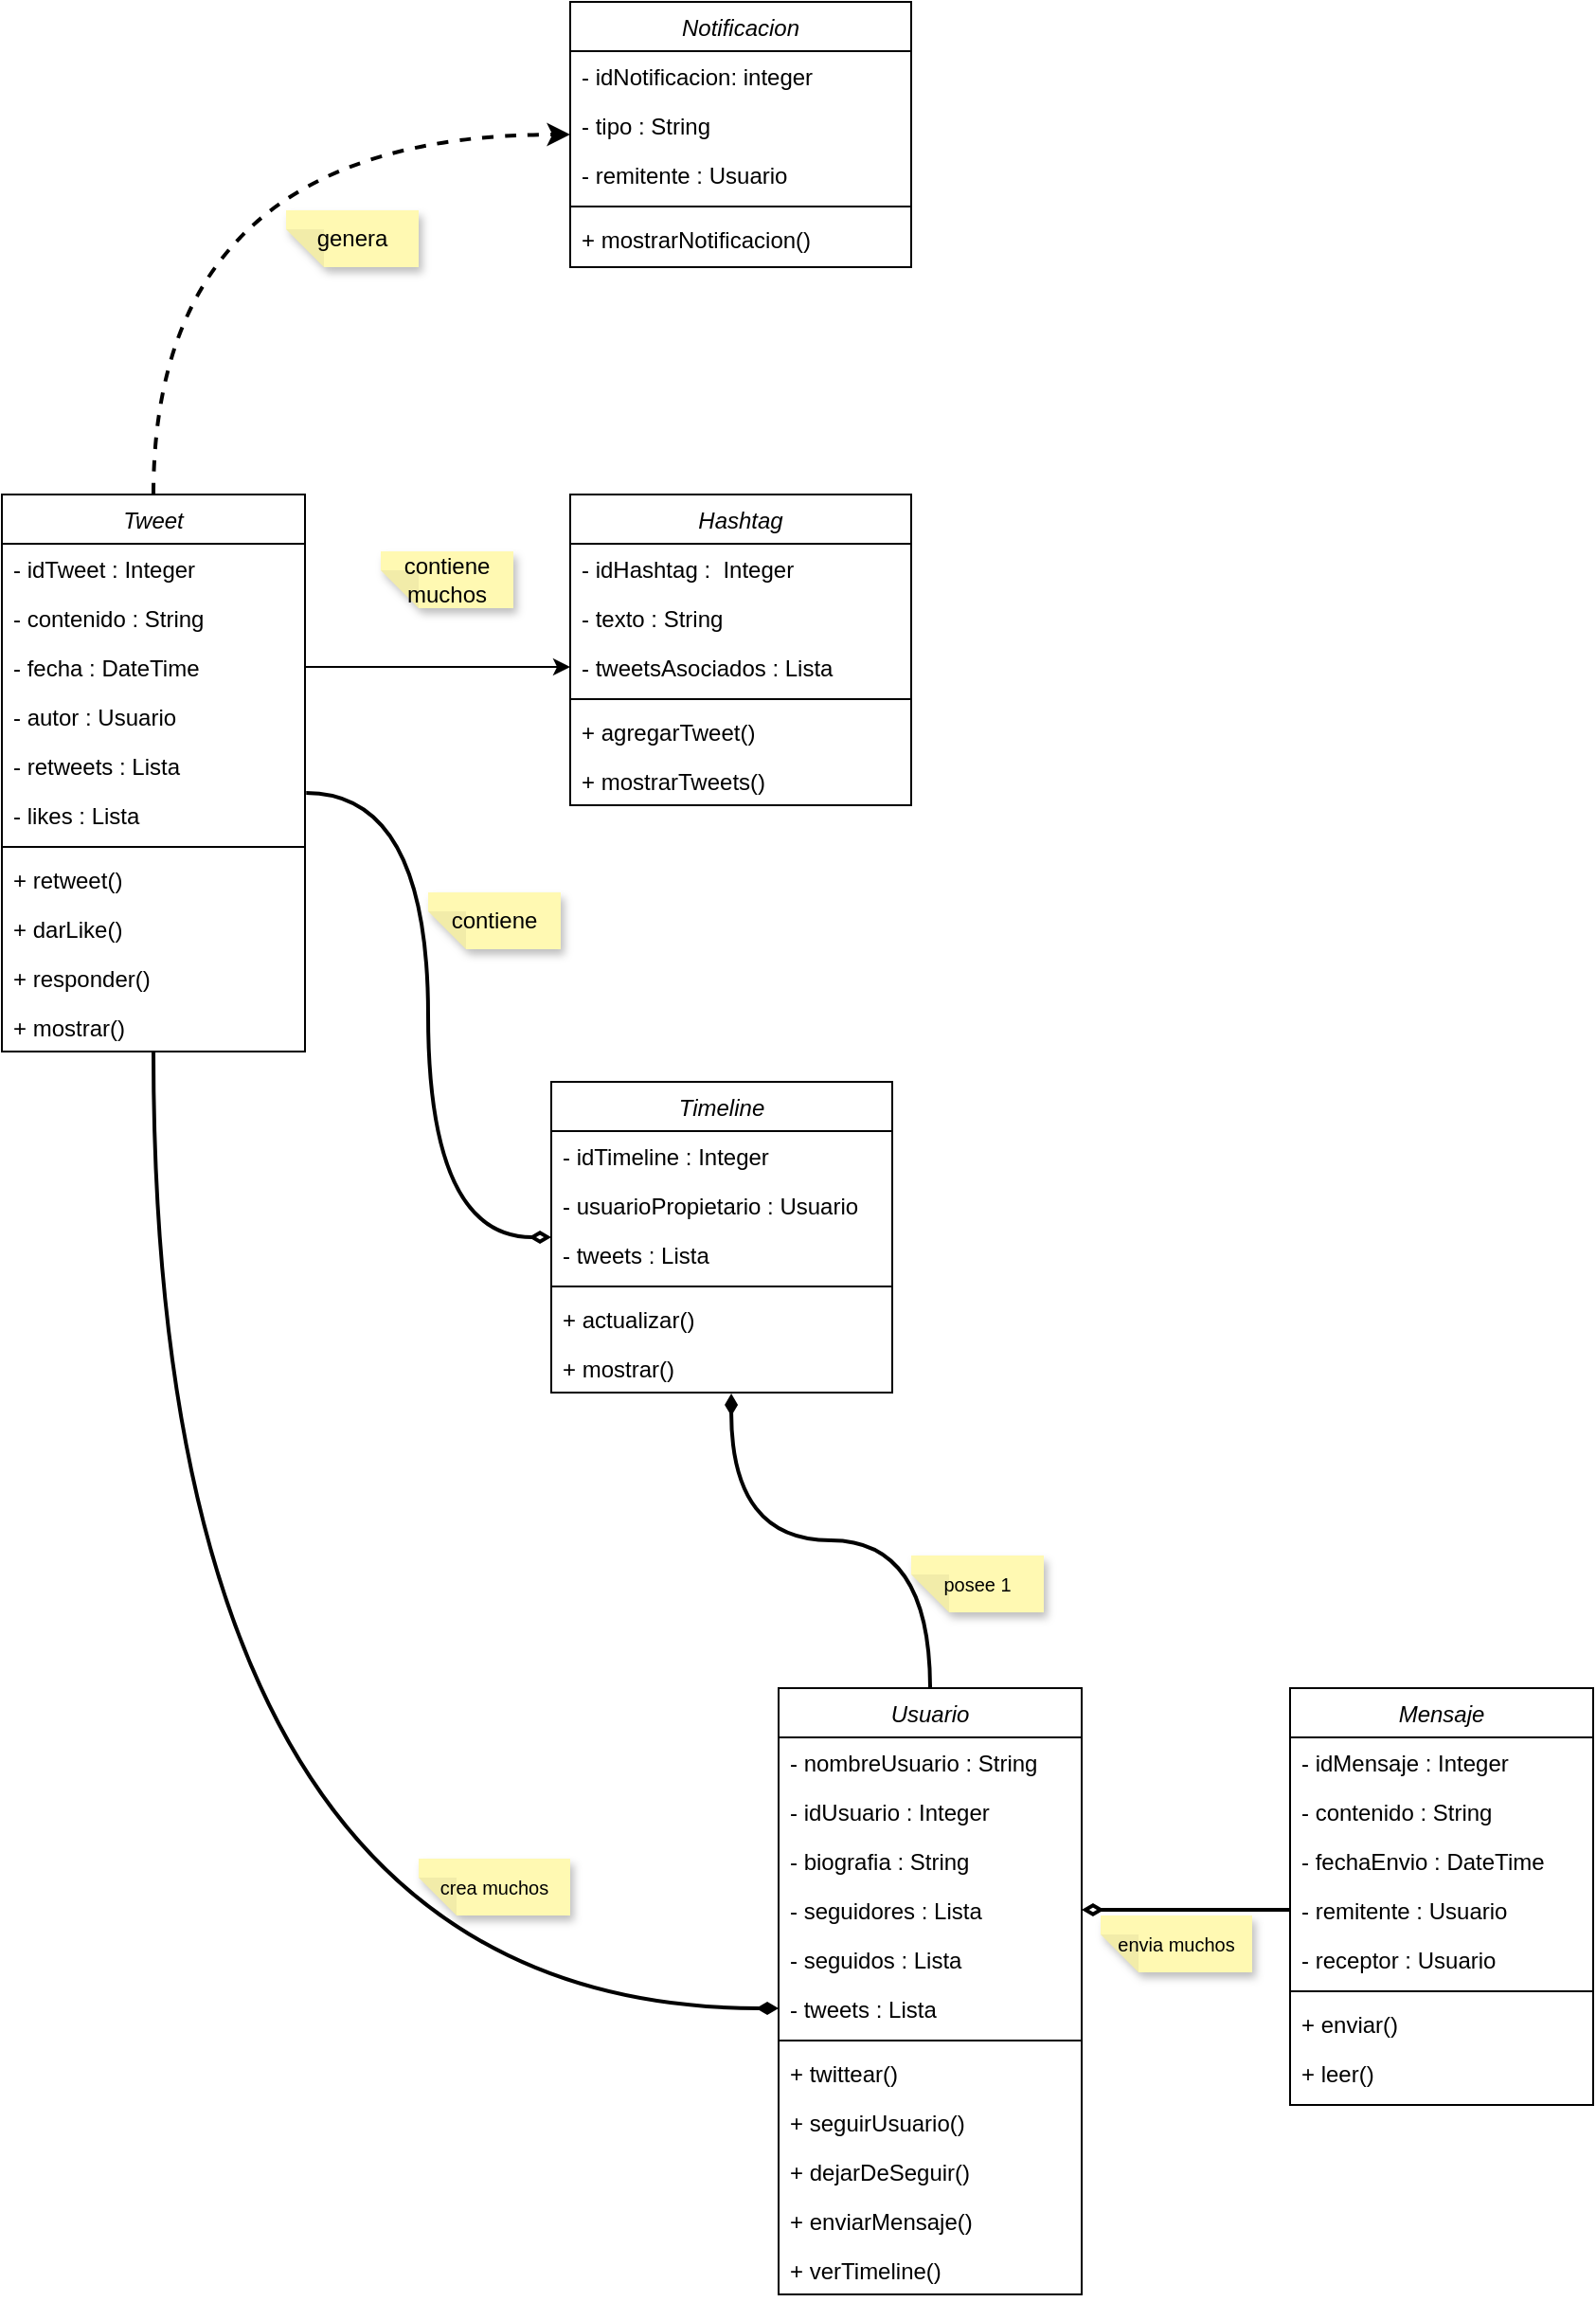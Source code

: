 <mxfile version="24.7.16">
  <diagram id="C5RBs43oDa-KdzZeNtuy" name="Page-1">
    <mxGraphModel dx="989" dy="1767" grid="1" gridSize="10" guides="1" tooltips="1" connect="1" arrows="1" fold="1" page="1" pageScale="1" pageWidth="827" pageHeight="1169" math="0" shadow="0">
      <root>
        <mxCell id="WIyWlLk6GJQsqaUBKTNV-0" />
        <mxCell id="WIyWlLk6GJQsqaUBKTNV-1" parent="WIyWlLk6GJQsqaUBKTNV-0" />
        <mxCell id="wEJAlxsQBCkdSsvr0jhv-16" style="edgeStyle=orthogonalEdgeStyle;rounded=0;orthogonalLoop=1;jettySize=auto;html=1;exitX=0.5;exitY=0;exitDx=0;exitDy=0;entryX=0;entryY=0.5;entryDx=0;entryDy=0;curved=1;dashed=1;strokeWidth=2;" edge="1" parent="WIyWlLk6GJQsqaUBKTNV-1" source="zkfFHV4jXpPFQw0GAbJ--0" target="wEJAlxsQBCkdSsvr0jhv-1">
          <mxGeometry relative="1" as="geometry" />
        </mxCell>
        <mxCell id="zkfFHV4jXpPFQw0GAbJ--0" value="Tweet" style="swimlane;fontStyle=2;align=center;verticalAlign=top;childLayout=stackLayout;horizontal=1;startSize=26;horizontalStack=0;resizeParent=1;resizeLast=0;collapsible=1;marginBottom=0;rounded=0;shadow=0;strokeWidth=1;" parent="WIyWlLk6GJQsqaUBKTNV-1" vertex="1">
          <mxGeometry x="150" y="-110" width="160" height="294" as="geometry">
            <mxRectangle x="230" y="140" width="160" height="26" as="alternateBounds" />
          </mxGeometry>
        </mxCell>
        <mxCell id="zkfFHV4jXpPFQw0GAbJ--1" value="- idTweet : Integer" style="text;align=left;verticalAlign=top;spacingLeft=4;spacingRight=4;overflow=hidden;rotatable=0;points=[[0,0.5],[1,0.5]];portConstraint=eastwest;" parent="zkfFHV4jXpPFQw0GAbJ--0" vertex="1">
          <mxGeometry y="26" width="160" height="26" as="geometry" />
        </mxCell>
        <mxCell id="zkfFHV4jXpPFQw0GAbJ--2" value="- contenido : String" style="text;align=left;verticalAlign=top;spacingLeft=4;spacingRight=4;overflow=hidden;rotatable=0;points=[[0,0.5],[1,0.5]];portConstraint=eastwest;rounded=0;shadow=0;html=0;" parent="zkfFHV4jXpPFQw0GAbJ--0" vertex="1">
          <mxGeometry y="52" width="160" height="26" as="geometry" />
        </mxCell>
        <mxCell id="zkfFHV4jXpPFQw0GAbJ--3" value="- fecha : DateTime" style="text;align=left;verticalAlign=top;spacingLeft=4;spacingRight=4;overflow=hidden;rotatable=0;points=[[0,0.5],[1,0.5]];portConstraint=eastwest;rounded=0;shadow=0;html=0;" parent="zkfFHV4jXpPFQw0GAbJ--0" vertex="1">
          <mxGeometry y="78" width="160" height="26" as="geometry" />
        </mxCell>
        <mxCell id="mvBrGOL9v1FygXqJZhiw-8" value="- autor : Usuario" style="text;align=left;verticalAlign=top;spacingLeft=4;spacingRight=4;overflow=hidden;rotatable=0;points=[[0,0.5],[1,0.5]];portConstraint=eastwest;rounded=0;shadow=0;html=0;" parent="zkfFHV4jXpPFQw0GAbJ--0" vertex="1">
          <mxGeometry y="104" width="160" height="26" as="geometry" />
        </mxCell>
        <mxCell id="mvBrGOL9v1FygXqJZhiw-9" value="- retweets : Lista" style="text;align=left;verticalAlign=top;spacingLeft=4;spacingRight=4;overflow=hidden;rotatable=0;points=[[0,0.5],[1,0.5]];portConstraint=eastwest;rounded=0;shadow=0;html=0;" parent="zkfFHV4jXpPFQw0GAbJ--0" vertex="1">
          <mxGeometry y="130" width="160" height="26" as="geometry" />
        </mxCell>
        <mxCell id="mvBrGOL9v1FygXqJZhiw-10" value="- likes : Lista" style="text;align=left;verticalAlign=top;spacingLeft=4;spacingRight=4;overflow=hidden;rotatable=0;points=[[0,0.5],[1,0.5]];portConstraint=eastwest;rounded=0;shadow=0;html=0;" parent="zkfFHV4jXpPFQw0GAbJ--0" vertex="1">
          <mxGeometry y="156" width="160" height="26" as="geometry" />
        </mxCell>
        <mxCell id="zkfFHV4jXpPFQw0GAbJ--4" value="" style="line;html=1;strokeWidth=1;align=left;verticalAlign=middle;spacingTop=-1;spacingLeft=3;spacingRight=3;rotatable=0;labelPosition=right;points=[];portConstraint=eastwest;" parent="zkfFHV4jXpPFQw0GAbJ--0" vertex="1">
          <mxGeometry y="182" width="160" height="8" as="geometry" />
        </mxCell>
        <mxCell id="zkfFHV4jXpPFQw0GAbJ--5" value="+ retweet()" style="text;align=left;verticalAlign=top;spacingLeft=4;spacingRight=4;overflow=hidden;rotatable=0;points=[[0,0.5],[1,0.5]];portConstraint=eastwest;" parent="zkfFHV4jXpPFQw0GAbJ--0" vertex="1">
          <mxGeometry y="190" width="160" height="26" as="geometry" />
        </mxCell>
        <mxCell id="mvBrGOL9v1FygXqJZhiw-11" value="+ darLike()" style="text;align=left;verticalAlign=top;spacingLeft=4;spacingRight=4;overflow=hidden;rotatable=0;points=[[0,0.5],[1,0.5]];portConstraint=eastwest;" parent="zkfFHV4jXpPFQw0GAbJ--0" vertex="1">
          <mxGeometry y="216" width="160" height="26" as="geometry" />
        </mxCell>
        <mxCell id="mvBrGOL9v1FygXqJZhiw-12" value="+ responder()" style="text;align=left;verticalAlign=top;spacingLeft=4;spacingRight=4;overflow=hidden;rotatable=0;points=[[0,0.5],[1,0.5]];portConstraint=eastwest;" parent="zkfFHV4jXpPFQw0GAbJ--0" vertex="1">
          <mxGeometry y="242" width="160" height="26" as="geometry" />
        </mxCell>
        <mxCell id="mvBrGOL9v1FygXqJZhiw-13" value="+ mostrar()" style="text;align=left;verticalAlign=top;spacingLeft=4;spacingRight=4;overflow=hidden;rotatable=0;points=[[0,0.5],[1,0.5]];portConstraint=eastwest;" parent="zkfFHV4jXpPFQw0GAbJ--0" vertex="1">
          <mxGeometry y="268" width="160" height="26" as="geometry" />
        </mxCell>
        <mxCell id="wEJAlxsQBCkdSsvr0jhv-0" style="edgeStyle=orthogonalEdgeStyle;rounded=0;orthogonalLoop=1;jettySize=auto;html=1;endArrow=diamondThin;endFill=1;entryX=0.528;entryY=1.019;entryDx=0;entryDy=0;entryPerimeter=0;curved=1;strokeWidth=2;" edge="1" parent="WIyWlLk6GJQsqaUBKTNV-1" source="mvBrGOL9v1FygXqJZhiw-14" target="mvBrGOL9v1FygXqJZhiw-51">
          <mxGeometry relative="1" as="geometry">
            <mxPoint x="640" y="370" as="targetPoint" />
          </mxGeometry>
        </mxCell>
        <mxCell id="mvBrGOL9v1FygXqJZhiw-14" value="Usuario" style="swimlane;fontStyle=2;align=center;verticalAlign=top;childLayout=stackLayout;horizontal=1;startSize=26;horizontalStack=0;resizeParent=1;resizeLast=0;collapsible=1;marginBottom=0;rounded=0;shadow=0;strokeWidth=1;" parent="WIyWlLk6GJQsqaUBKTNV-1" vertex="1">
          <mxGeometry x="560" y="520" width="160" height="320" as="geometry">
            <mxRectangle x="230" y="140" width="160" height="26" as="alternateBounds" />
          </mxGeometry>
        </mxCell>
        <mxCell id="mvBrGOL9v1FygXqJZhiw-15" value="- nombreUsuario : String" style="text;align=left;verticalAlign=top;spacingLeft=4;spacingRight=4;overflow=hidden;rotatable=0;points=[[0,0.5],[1,0.5]];portConstraint=eastwest;" parent="mvBrGOL9v1FygXqJZhiw-14" vertex="1">
          <mxGeometry y="26" width="160" height="26" as="geometry" />
        </mxCell>
        <mxCell id="mvBrGOL9v1FygXqJZhiw-16" value="- idUsuario : Integer" style="text;align=left;verticalAlign=top;spacingLeft=4;spacingRight=4;overflow=hidden;rotatable=0;points=[[0,0.5],[1,0.5]];portConstraint=eastwest;rounded=0;shadow=0;html=0;" parent="mvBrGOL9v1FygXqJZhiw-14" vertex="1">
          <mxGeometry y="52" width="160" height="26" as="geometry" />
        </mxCell>
        <mxCell id="mvBrGOL9v1FygXqJZhiw-17" value="- biografia : String" style="text;align=left;verticalAlign=top;spacingLeft=4;spacingRight=4;overflow=hidden;rotatable=0;points=[[0,0.5],[1,0.5]];portConstraint=eastwest;rounded=0;shadow=0;html=0;" parent="mvBrGOL9v1FygXqJZhiw-14" vertex="1">
          <mxGeometry y="78" width="160" height="26" as="geometry" />
        </mxCell>
        <mxCell id="mvBrGOL9v1FygXqJZhiw-18" value="- seguidores : Lista" style="text;align=left;verticalAlign=top;spacingLeft=4;spacingRight=4;overflow=hidden;rotatable=0;points=[[0,0.5],[1,0.5]];portConstraint=eastwest;rounded=0;shadow=0;html=0;" parent="mvBrGOL9v1FygXqJZhiw-14" vertex="1">
          <mxGeometry y="104" width="160" height="26" as="geometry" />
        </mxCell>
        <mxCell id="mvBrGOL9v1FygXqJZhiw-19" value="- seguidos : Lista" style="text;align=left;verticalAlign=top;spacingLeft=4;spacingRight=4;overflow=hidden;rotatable=0;points=[[0,0.5],[1,0.5]];portConstraint=eastwest;rounded=0;shadow=0;html=0;" parent="mvBrGOL9v1FygXqJZhiw-14" vertex="1">
          <mxGeometry y="130" width="160" height="26" as="geometry" />
        </mxCell>
        <mxCell id="mvBrGOL9v1FygXqJZhiw-20" value="- tweets : Lista" style="text;align=left;verticalAlign=top;spacingLeft=4;spacingRight=4;overflow=hidden;rotatable=0;points=[[0,0.5],[1,0.5]];portConstraint=eastwest;rounded=0;shadow=0;html=0;" parent="mvBrGOL9v1FygXqJZhiw-14" vertex="1">
          <mxGeometry y="156" width="160" height="26" as="geometry" />
        </mxCell>
        <mxCell id="mvBrGOL9v1FygXqJZhiw-21" value="" style="line;html=1;strokeWidth=1;align=left;verticalAlign=middle;spacingTop=-1;spacingLeft=3;spacingRight=3;rotatable=0;labelPosition=right;points=[];portConstraint=eastwest;" parent="mvBrGOL9v1FygXqJZhiw-14" vertex="1">
          <mxGeometry y="182" width="160" height="8" as="geometry" />
        </mxCell>
        <mxCell id="mvBrGOL9v1FygXqJZhiw-22" value="+ twittear()" style="text;align=left;verticalAlign=top;spacingLeft=4;spacingRight=4;overflow=hidden;rotatable=0;points=[[0,0.5],[1,0.5]];portConstraint=eastwest;" parent="mvBrGOL9v1FygXqJZhiw-14" vertex="1">
          <mxGeometry y="190" width="160" height="26" as="geometry" />
        </mxCell>
        <mxCell id="mvBrGOL9v1FygXqJZhiw-23" value="+ seguirUsuario()" style="text;align=left;verticalAlign=top;spacingLeft=4;spacingRight=4;overflow=hidden;rotatable=0;points=[[0,0.5],[1,0.5]];portConstraint=eastwest;" parent="mvBrGOL9v1FygXqJZhiw-14" vertex="1">
          <mxGeometry y="216" width="160" height="26" as="geometry" />
        </mxCell>
        <mxCell id="mvBrGOL9v1FygXqJZhiw-24" value="+ dejarDeSeguir()" style="text;align=left;verticalAlign=top;spacingLeft=4;spacingRight=4;overflow=hidden;rotatable=0;points=[[0,0.5],[1,0.5]];portConstraint=eastwest;" parent="mvBrGOL9v1FygXqJZhiw-14" vertex="1">
          <mxGeometry y="242" width="160" height="26" as="geometry" />
        </mxCell>
        <mxCell id="mvBrGOL9v1FygXqJZhiw-25" value="+ enviarMensaje()" style="text;align=left;verticalAlign=top;spacingLeft=4;spacingRight=4;overflow=hidden;rotatable=0;points=[[0,0.5],[1,0.5]];portConstraint=eastwest;" parent="mvBrGOL9v1FygXqJZhiw-14" vertex="1">
          <mxGeometry y="268" width="160" height="26" as="geometry" />
        </mxCell>
        <mxCell id="mvBrGOL9v1FygXqJZhiw-26" value="+ verTimeline()" style="text;align=left;verticalAlign=top;spacingLeft=4;spacingRight=4;overflow=hidden;rotatable=0;points=[[0,0.5],[1,0.5]];portConstraint=eastwest;" parent="mvBrGOL9v1FygXqJZhiw-14" vertex="1">
          <mxGeometry y="294" width="160" height="26" as="geometry" />
        </mxCell>
        <mxCell id="mvBrGOL9v1FygXqJZhiw-27" style="edgeStyle=orthogonalEdgeStyle;rounded=0;orthogonalLoop=1;jettySize=auto;html=1;exitX=0;exitY=0.5;exitDx=0;exitDy=0;entryX=0.5;entryY=1;entryDx=0;entryDy=0;curved=1;endArrow=none;endFill=0;strokeWidth=2;startArrow=diamondThin;startFill=1;" parent="WIyWlLk6GJQsqaUBKTNV-1" source="mvBrGOL9v1FygXqJZhiw-20" target="zkfFHV4jXpPFQw0GAbJ--0" edge="1">
          <mxGeometry relative="1" as="geometry" />
        </mxCell>
        <mxCell id="mvBrGOL9v1FygXqJZhiw-28" value="Mensaje" style="swimlane;fontStyle=2;align=center;verticalAlign=top;childLayout=stackLayout;horizontal=1;startSize=26;horizontalStack=0;resizeParent=1;resizeLast=0;collapsible=1;marginBottom=0;rounded=0;shadow=0;strokeWidth=1;" parent="WIyWlLk6GJQsqaUBKTNV-1" vertex="1">
          <mxGeometry x="830" y="520" width="160" height="220" as="geometry">
            <mxRectangle x="230" y="140" width="160" height="26" as="alternateBounds" />
          </mxGeometry>
        </mxCell>
        <mxCell id="mvBrGOL9v1FygXqJZhiw-29" value="- idMensaje : Integer" style="text;align=left;verticalAlign=top;spacingLeft=4;spacingRight=4;overflow=hidden;rotatable=0;points=[[0,0.5],[1,0.5]];portConstraint=eastwest;" parent="mvBrGOL9v1FygXqJZhiw-28" vertex="1">
          <mxGeometry y="26" width="160" height="26" as="geometry" />
        </mxCell>
        <mxCell id="mvBrGOL9v1FygXqJZhiw-30" value="- contenido : String" style="text;align=left;verticalAlign=top;spacingLeft=4;spacingRight=4;overflow=hidden;rotatable=0;points=[[0,0.5],[1,0.5]];portConstraint=eastwest;rounded=0;shadow=0;html=0;" parent="mvBrGOL9v1FygXqJZhiw-28" vertex="1">
          <mxGeometry y="52" width="160" height="26" as="geometry" />
        </mxCell>
        <mxCell id="mvBrGOL9v1FygXqJZhiw-31" value="- fechaEnvio : DateTime" style="text;align=left;verticalAlign=top;spacingLeft=4;spacingRight=4;overflow=hidden;rotatable=0;points=[[0,0.5],[1,0.5]];portConstraint=eastwest;rounded=0;shadow=0;html=0;" parent="mvBrGOL9v1FygXqJZhiw-28" vertex="1">
          <mxGeometry y="78" width="160" height="26" as="geometry" />
        </mxCell>
        <mxCell id="mvBrGOL9v1FygXqJZhiw-32" value="- remitente : Usuario" style="text;align=left;verticalAlign=top;spacingLeft=4;spacingRight=4;overflow=hidden;rotatable=0;points=[[0,0.5],[1,0.5]];portConstraint=eastwest;rounded=0;shadow=0;html=0;" parent="mvBrGOL9v1FygXqJZhiw-28" vertex="1">
          <mxGeometry y="104" width="160" height="26" as="geometry" />
        </mxCell>
        <mxCell id="mvBrGOL9v1FygXqJZhiw-33" value="- receptor : Usuario" style="text;align=left;verticalAlign=top;spacingLeft=4;spacingRight=4;overflow=hidden;rotatable=0;points=[[0,0.5],[1,0.5]];portConstraint=eastwest;rounded=0;shadow=0;html=0;" parent="mvBrGOL9v1FygXqJZhiw-28" vertex="1">
          <mxGeometry y="130" width="160" height="26" as="geometry" />
        </mxCell>
        <mxCell id="mvBrGOL9v1FygXqJZhiw-35" value="" style="line;html=1;strokeWidth=1;align=left;verticalAlign=middle;spacingTop=-1;spacingLeft=3;spacingRight=3;rotatable=0;labelPosition=right;points=[];portConstraint=eastwest;" parent="mvBrGOL9v1FygXqJZhiw-28" vertex="1">
          <mxGeometry y="156" width="160" height="8" as="geometry" />
        </mxCell>
        <mxCell id="mvBrGOL9v1FygXqJZhiw-36" value="+ enviar()" style="text;align=left;verticalAlign=top;spacingLeft=4;spacingRight=4;overflow=hidden;rotatable=0;points=[[0,0.5],[1,0.5]];portConstraint=eastwest;" parent="mvBrGOL9v1FygXqJZhiw-28" vertex="1">
          <mxGeometry y="164" width="160" height="26" as="geometry" />
        </mxCell>
        <mxCell id="mvBrGOL9v1FygXqJZhiw-37" value="+ leer()" style="text;align=left;verticalAlign=top;spacingLeft=4;spacingRight=4;overflow=hidden;rotatable=0;points=[[0,0.5],[1,0.5]];portConstraint=eastwest;" parent="mvBrGOL9v1FygXqJZhiw-28" vertex="1">
          <mxGeometry y="190" width="160" height="26" as="geometry" />
        </mxCell>
        <mxCell id="mvBrGOL9v1FygXqJZhiw-42" value="Timeline" style="swimlane;fontStyle=2;align=center;verticalAlign=top;childLayout=stackLayout;horizontal=1;startSize=26;horizontalStack=0;resizeParent=1;resizeLast=0;collapsible=1;marginBottom=0;rounded=0;shadow=0;strokeWidth=1;" parent="WIyWlLk6GJQsqaUBKTNV-1" vertex="1">
          <mxGeometry x="440" y="200" width="180" height="164" as="geometry">
            <mxRectangle x="230" y="140" width="160" height="26" as="alternateBounds" />
          </mxGeometry>
        </mxCell>
        <mxCell id="mvBrGOL9v1FygXqJZhiw-43" value="- idTimeline : Integer" style="text;align=left;verticalAlign=top;spacingLeft=4;spacingRight=4;overflow=hidden;rotatable=0;points=[[0,0.5],[1,0.5]];portConstraint=eastwest;" parent="mvBrGOL9v1FygXqJZhiw-42" vertex="1">
          <mxGeometry y="26" width="180" height="26" as="geometry" />
        </mxCell>
        <mxCell id="mvBrGOL9v1FygXqJZhiw-44" value="- usuarioPropietario : Usuario  " style="text;align=left;verticalAlign=top;spacingLeft=4;spacingRight=4;overflow=hidden;rotatable=0;points=[[0,0.5],[1,0.5]];portConstraint=eastwest;rounded=0;shadow=0;html=0;" parent="mvBrGOL9v1FygXqJZhiw-42" vertex="1">
          <mxGeometry y="52" width="180" height="26" as="geometry" />
        </mxCell>
        <mxCell id="mvBrGOL9v1FygXqJZhiw-45" value="- tweets : Lista" style="text;align=left;verticalAlign=top;spacingLeft=4;spacingRight=4;overflow=hidden;rotatable=0;points=[[0,0.5],[1,0.5]];portConstraint=eastwest;rounded=0;shadow=0;html=0;" parent="mvBrGOL9v1FygXqJZhiw-42" vertex="1">
          <mxGeometry y="78" width="180" height="26" as="geometry" />
        </mxCell>
        <mxCell id="mvBrGOL9v1FygXqJZhiw-49" value="" style="line;html=1;strokeWidth=1;align=left;verticalAlign=middle;spacingTop=-1;spacingLeft=3;spacingRight=3;rotatable=0;labelPosition=right;points=[];portConstraint=eastwest;" parent="mvBrGOL9v1FygXqJZhiw-42" vertex="1">
          <mxGeometry y="104" width="180" height="8" as="geometry" />
        </mxCell>
        <mxCell id="mvBrGOL9v1FygXqJZhiw-50" value="+ actualizar()" style="text;align=left;verticalAlign=top;spacingLeft=4;spacingRight=4;overflow=hidden;rotatable=0;points=[[0,0.5],[1,0.5]];portConstraint=eastwest;" parent="mvBrGOL9v1FygXqJZhiw-42" vertex="1">
          <mxGeometry y="112" width="180" height="26" as="geometry" />
        </mxCell>
        <mxCell id="mvBrGOL9v1FygXqJZhiw-51" value="+ mostrar()" style="text;align=left;verticalAlign=top;spacingLeft=4;spacingRight=4;overflow=hidden;rotatable=0;points=[[0,0.5],[1,0.5]];portConstraint=eastwest;" parent="mvBrGOL9v1FygXqJZhiw-42" vertex="1">
          <mxGeometry y="138" width="180" height="26" as="geometry" />
        </mxCell>
        <mxCell id="mvBrGOL9v1FygXqJZhiw-55" style="edgeStyle=orthogonalEdgeStyle;rounded=0;orthogonalLoop=1;jettySize=auto;html=1;exitX=1;exitY=0.5;exitDx=0;exitDy=0;entryX=0;entryY=0.5;entryDx=0;entryDy=0;endArrow=none;endFill=0;strokeWidth=2;startArrow=diamondThin;startFill=0;" parent="WIyWlLk6GJQsqaUBKTNV-1" source="mvBrGOL9v1FygXqJZhiw-18" target="mvBrGOL9v1FygXqJZhiw-32" edge="1">
          <mxGeometry relative="1" as="geometry" />
        </mxCell>
        <mxCell id="wEJAlxsQBCkdSsvr0jhv-1" value="Notificacion" style="swimlane;fontStyle=2;align=center;verticalAlign=top;childLayout=stackLayout;horizontal=1;startSize=26;horizontalStack=0;resizeParent=1;resizeLast=0;collapsible=1;marginBottom=0;rounded=0;shadow=0;strokeWidth=1;" vertex="1" parent="WIyWlLk6GJQsqaUBKTNV-1">
          <mxGeometry x="450" y="-370" width="180" height="140" as="geometry">
            <mxRectangle x="230" y="140" width="160" height="26" as="alternateBounds" />
          </mxGeometry>
        </mxCell>
        <mxCell id="wEJAlxsQBCkdSsvr0jhv-2" value="- idNotificacion: integer" style="text;align=left;verticalAlign=top;spacingLeft=4;spacingRight=4;overflow=hidden;rotatable=0;points=[[0,0.5],[1,0.5]];portConstraint=eastwest;" vertex="1" parent="wEJAlxsQBCkdSsvr0jhv-1">
          <mxGeometry y="26" width="180" height="26" as="geometry" />
        </mxCell>
        <mxCell id="wEJAlxsQBCkdSsvr0jhv-3" value="- tipo : String" style="text;align=left;verticalAlign=top;spacingLeft=4;spacingRight=4;overflow=hidden;rotatable=0;points=[[0,0.5],[1,0.5]];portConstraint=eastwest;rounded=0;shadow=0;html=0;" vertex="1" parent="wEJAlxsQBCkdSsvr0jhv-1">
          <mxGeometry y="52" width="180" height="26" as="geometry" />
        </mxCell>
        <mxCell id="wEJAlxsQBCkdSsvr0jhv-4" value="- remitente : Usuario" style="text;align=left;verticalAlign=top;spacingLeft=4;spacingRight=4;overflow=hidden;rotatable=0;points=[[0,0.5],[1,0.5]];portConstraint=eastwest;rounded=0;shadow=0;html=0;" vertex="1" parent="wEJAlxsQBCkdSsvr0jhv-1">
          <mxGeometry y="78" width="180" height="26" as="geometry" />
        </mxCell>
        <mxCell id="wEJAlxsQBCkdSsvr0jhv-5" value="" style="line;html=1;strokeWidth=1;align=left;verticalAlign=middle;spacingTop=-1;spacingLeft=3;spacingRight=3;rotatable=0;labelPosition=right;points=[];portConstraint=eastwest;" vertex="1" parent="wEJAlxsQBCkdSsvr0jhv-1">
          <mxGeometry y="104" width="180" height="8" as="geometry" />
        </mxCell>
        <mxCell id="wEJAlxsQBCkdSsvr0jhv-6" value="+ mostrarNotificacion()" style="text;align=left;verticalAlign=top;spacingLeft=4;spacingRight=4;overflow=hidden;rotatable=0;points=[[0,0.5],[1,0.5]];portConstraint=eastwest;" vertex="1" parent="wEJAlxsQBCkdSsvr0jhv-1">
          <mxGeometry y="112" width="180" height="26" as="geometry" />
        </mxCell>
        <mxCell id="wEJAlxsQBCkdSsvr0jhv-8" value="Hashtag" style="swimlane;fontStyle=2;align=center;verticalAlign=top;childLayout=stackLayout;horizontal=1;startSize=26;horizontalStack=0;resizeParent=1;resizeLast=0;collapsible=1;marginBottom=0;rounded=0;shadow=0;strokeWidth=1;" vertex="1" parent="WIyWlLk6GJQsqaUBKTNV-1">
          <mxGeometry x="450" y="-110" width="180" height="164" as="geometry">
            <mxRectangle x="230" y="140" width="160" height="26" as="alternateBounds" />
          </mxGeometry>
        </mxCell>
        <mxCell id="wEJAlxsQBCkdSsvr0jhv-9" value="- idHashtag :  Integer" style="text;align=left;verticalAlign=top;spacingLeft=4;spacingRight=4;overflow=hidden;rotatable=0;points=[[0,0.5],[1,0.5]];portConstraint=eastwest;" vertex="1" parent="wEJAlxsQBCkdSsvr0jhv-8">
          <mxGeometry y="26" width="180" height="26" as="geometry" />
        </mxCell>
        <mxCell id="wEJAlxsQBCkdSsvr0jhv-10" value="- texto : String" style="text;align=left;verticalAlign=top;spacingLeft=4;spacingRight=4;overflow=hidden;rotatable=0;points=[[0,0.5],[1,0.5]];portConstraint=eastwest;rounded=0;shadow=0;html=0;" vertex="1" parent="wEJAlxsQBCkdSsvr0jhv-8">
          <mxGeometry y="52" width="180" height="26" as="geometry" />
        </mxCell>
        <mxCell id="wEJAlxsQBCkdSsvr0jhv-11" value="- tweetsAsociados : Lista" style="text;align=left;verticalAlign=top;spacingLeft=4;spacingRight=4;overflow=hidden;rotatable=0;points=[[0,0.5],[1,0.5]];portConstraint=eastwest;rounded=0;shadow=0;html=0;" vertex="1" parent="wEJAlxsQBCkdSsvr0jhv-8">
          <mxGeometry y="78" width="180" height="26" as="geometry" />
        </mxCell>
        <mxCell id="wEJAlxsQBCkdSsvr0jhv-12" value="" style="line;html=1;strokeWidth=1;align=left;verticalAlign=middle;spacingTop=-1;spacingLeft=3;spacingRight=3;rotatable=0;labelPosition=right;points=[];portConstraint=eastwest;" vertex="1" parent="wEJAlxsQBCkdSsvr0jhv-8">
          <mxGeometry y="104" width="180" height="8" as="geometry" />
        </mxCell>
        <mxCell id="wEJAlxsQBCkdSsvr0jhv-13" value="+ agregarTweet()" style="text;align=left;verticalAlign=top;spacingLeft=4;spacingRight=4;overflow=hidden;rotatable=0;points=[[0,0.5],[1,0.5]];portConstraint=eastwest;" vertex="1" parent="wEJAlxsQBCkdSsvr0jhv-8">
          <mxGeometry y="112" width="180" height="26" as="geometry" />
        </mxCell>
        <mxCell id="wEJAlxsQBCkdSsvr0jhv-14" value="+ mostrarTweets()" style="text;align=left;verticalAlign=top;spacingLeft=4;spacingRight=4;overflow=hidden;rotatable=0;points=[[0,0.5],[1,0.5]];portConstraint=eastwest;" vertex="1" parent="wEJAlxsQBCkdSsvr0jhv-8">
          <mxGeometry y="138" width="180" height="26" as="geometry" />
        </mxCell>
        <mxCell id="wEJAlxsQBCkdSsvr0jhv-18" value="contiene" style="shape=note;whiteSpace=wrap;html=1;backgroundOutline=1;fontColor=#000000;darkOpacity=0.05;fillColor=#FFF9B2;strokeColor=none;fillStyle=solid;direction=west;gradientDirection=north;gradientColor=none;shadow=1;size=20;pointerEvents=1;" vertex="1" parent="WIyWlLk6GJQsqaUBKTNV-1">
          <mxGeometry x="375" y="100" width="70" height="30" as="geometry" />
        </mxCell>
        <mxCell id="wEJAlxsQBCkdSsvr0jhv-19" value="&lt;font style=&quot;font-size: 10px;&quot;&gt;crea muchos&lt;/font&gt;" style="shape=note;whiteSpace=wrap;html=1;backgroundOutline=1;fontColor=#000000;darkOpacity=0.05;fillColor=#FFF9B2;strokeColor=none;fillStyle=solid;direction=west;gradientDirection=north;gradientColor=none;shadow=1;size=20;pointerEvents=1;" vertex="1" parent="WIyWlLk6GJQsqaUBKTNV-1">
          <mxGeometry x="370" y="610" width="80" height="30" as="geometry" />
        </mxCell>
        <mxCell id="wEJAlxsQBCkdSsvr0jhv-20" value="&lt;font style=&quot;font-size: 10px;&quot;&gt;envia muchos&lt;/font&gt;" style="shape=note;whiteSpace=wrap;html=1;backgroundOutline=1;fontColor=#000000;darkOpacity=0.05;fillColor=#FFF9B2;strokeColor=none;fillStyle=solid;direction=west;gradientDirection=north;gradientColor=none;shadow=1;size=20;pointerEvents=1;" vertex="1" parent="WIyWlLk6GJQsqaUBKTNV-1">
          <mxGeometry x="730" y="640" width="80" height="30" as="geometry" />
        </mxCell>
        <mxCell id="wEJAlxsQBCkdSsvr0jhv-21" value="contiene muchos" style="shape=note;whiteSpace=wrap;html=1;backgroundOutline=1;fontColor=#000000;darkOpacity=0.05;fillColor=#FFF9B2;strokeColor=none;fillStyle=solid;direction=west;gradientDirection=north;gradientColor=none;shadow=1;size=20;pointerEvents=1;" vertex="1" parent="WIyWlLk6GJQsqaUBKTNV-1">
          <mxGeometry x="350" y="-80" width="70" height="30" as="geometry" />
        </mxCell>
        <mxCell id="wEJAlxsQBCkdSsvr0jhv-22" value="genera" style="shape=note;whiteSpace=wrap;html=1;backgroundOutline=1;fontColor=#000000;darkOpacity=0.05;fillColor=#FFF9B2;strokeColor=none;fillStyle=solid;direction=west;gradientDirection=north;gradientColor=none;shadow=1;size=20;pointerEvents=1;" vertex="1" parent="WIyWlLk6GJQsqaUBKTNV-1">
          <mxGeometry x="300" y="-260" width="70" height="30" as="geometry" />
        </mxCell>
        <mxCell id="wEJAlxsQBCkdSsvr0jhv-23" style="edgeStyle=orthogonalEdgeStyle;rounded=0;orthogonalLoop=1;jettySize=auto;html=1;exitX=0;exitY=0.5;exitDx=0;exitDy=0;entryX=1.004;entryY=0.057;entryDx=0;entryDy=0;entryPerimeter=0;curved=1;strokeWidth=2;endArrow=none;endFill=0;startArrow=diamondThin;startFill=0;" edge="1" parent="WIyWlLk6GJQsqaUBKTNV-1" source="mvBrGOL9v1FygXqJZhiw-42" target="mvBrGOL9v1FygXqJZhiw-10">
          <mxGeometry relative="1" as="geometry" />
        </mxCell>
        <mxCell id="wEJAlxsQBCkdSsvr0jhv-24" value="&lt;font style=&quot;font-size: 10px;&quot;&gt;posee 1&lt;/font&gt;" style="shape=note;whiteSpace=wrap;html=1;backgroundOutline=1;fontColor=#000000;darkOpacity=0.05;fillColor=#FFF9B2;strokeColor=none;fillStyle=solid;direction=west;gradientDirection=north;gradientColor=none;shadow=1;size=20;pointerEvents=1;" vertex="1" parent="WIyWlLk6GJQsqaUBKTNV-1">
          <mxGeometry x="630" y="450" width="70" height="30" as="geometry" />
        </mxCell>
        <mxCell id="wEJAlxsQBCkdSsvr0jhv-25" style="edgeStyle=orthogonalEdgeStyle;rounded=0;orthogonalLoop=1;jettySize=auto;html=1;exitX=1;exitY=0.5;exitDx=0;exitDy=0;entryX=0;entryY=0.5;entryDx=0;entryDy=0;" edge="1" parent="WIyWlLk6GJQsqaUBKTNV-1" source="zkfFHV4jXpPFQw0GAbJ--3" target="wEJAlxsQBCkdSsvr0jhv-11">
          <mxGeometry relative="1" as="geometry" />
        </mxCell>
      </root>
    </mxGraphModel>
  </diagram>
</mxfile>
